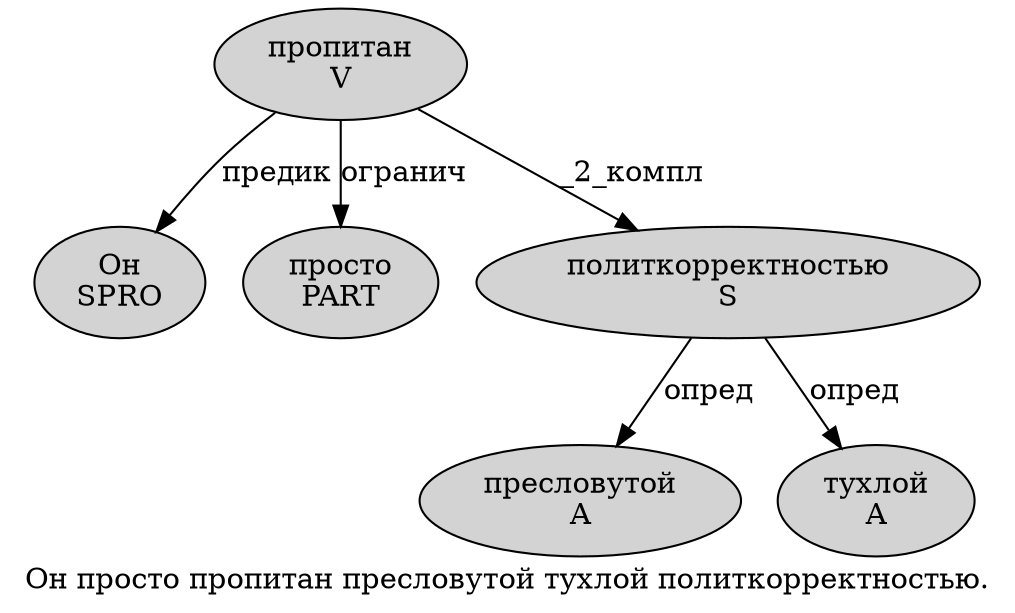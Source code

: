digraph SENTENCE_4082 {
	graph [label="Он просто пропитан пресловутой тухлой политкорректностью."]
	node [style=filled]
		0 [label="Он
SPRO" color="" fillcolor=lightgray penwidth=1 shape=ellipse]
		1 [label="просто
PART" color="" fillcolor=lightgray penwidth=1 shape=ellipse]
		2 [label="пропитан
V" color="" fillcolor=lightgray penwidth=1 shape=ellipse]
		3 [label="пресловутой
A" color="" fillcolor=lightgray penwidth=1 shape=ellipse]
		4 [label="тухлой
A" color="" fillcolor=lightgray penwidth=1 shape=ellipse]
		5 [label="политкорректностью
S" color="" fillcolor=lightgray penwidth=1 shape=ellipse]
			2 -> 0 [label="предик"]
			2 -> 1 [label="огранич"]
			2 -> 5 [label="_2_компл"]
			5 -> 3 [label="опред"]
			5 -> 4 [label="опред"]
}